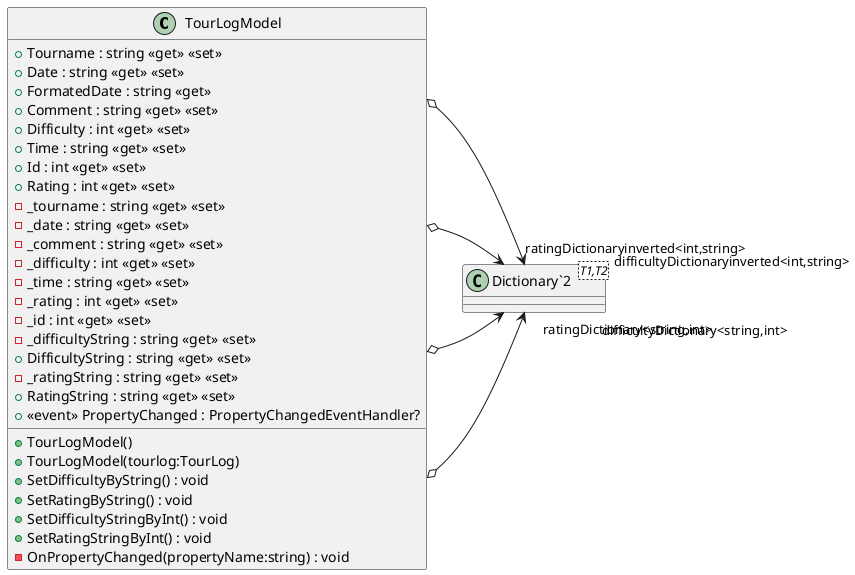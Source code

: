 @startuml
class TourLogModel {
    + TourLogModel()
    + TourLogModel(tourlog:TourLog)
    + Tourname : string <<get>> <<set>>
    + Date : string <<get>> <<set>>
    + FormatedDate : string <<get>>
    + Comment : string <<get>> <<set>>
    + Difficulty : int <<get>> <<set>>
    + Time : string <<get>> <<set>>
    + Id : int <<get>> <<set>>
    + Rating : int <<get>> <<set>>
    - _tourname : string <<get>> <<set>>
    - _date : string <<get>> <<set>>
    - _comment : string <<get>> <<set>>
    - _difficulty : int <<get>> <<set>>
    - _time : string <<get>> <<set>>
    - _rating : int <<get>> <<set>>
    - _id : int <<get>> <<set>>
    - _difficultyString : string <<get>> <<set>>
    + DifficultyString : string <<get>> <<set>>
    - _ratingString : string <<get>> <<set>>
    + RatingString : string <<get>> <<set>>
    + SetDifficultyByString() : void
    + SetRatingByString() : void
    + SetDifficultyStringByInt() : void
    + SetRatingStringByInt() : void
    +  <<event>> PropertyChanged : PropertyChangedEventHandler? 
    - OnPropertyChanged(propertyName:string) : void
}
class "Dictionary`2"<T1,T2> {
}
TourLogModel o-> "ratingDictionary<string,int>" "Dictionary`2"
TourLogModel o-> "difficultyDictionary<string,int>" "Dictionary`2"
TourLogModel o-> "ratingDictionaryinverted<int,string>" "Dictionary`2"
TourLogModel o-> "difficultyDictionaryinverted<int,string>" "Dictionary`2"
@enduml
